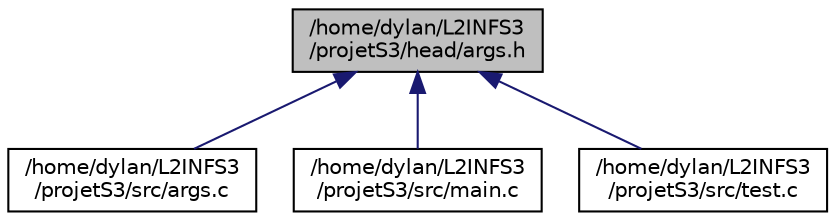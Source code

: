 digraph "/home/dylan/L2INFS3/projetS3/head/args.h"
{
  edge [fontname="Helvetica",fontsize="10",labelfontname="Helvetica",labelfontsize="10"];
  node [fontname="Helvetica",fontsize="10",shape=record];
  Node5 [label="/home/dylan/L2INFS3\l/projetS3/head/args.h",height=0.2,width=0.4,color="black", fillcolor="grey75", style="filled", fontcolor="black"];
  Node5 -> Node6 [dir="back",color="midnightblue",fontsize="10",style="solid",fontname="Helvetica"];
  Node6 [label="/home/dylan/L2INFS3\l/projetS3/src/args.c",height=0.2,width=0.4,color="black", fillcolor="white", style="filled",URL="$args_8c.html",tooltip="Définie les structures et fonctions de args.h. "];
  Node5 -> Node7 [dir="back",color="midnightblue",fontsize="10",style="solid",fontname="Helvetica"];
  Node7 [label="/home/dylan/L2INFS3\l/projetS3/src/main.c",height=0.2,width=0.4,color="black", fillcolor="white", style="filled",URL="$main_8c.html",tooltip="Fichier principal, générateur de l&#39;exécutable principal \"rev_party\" Il vérifie les arguments..."];
  Node5 -> Node8 [dir="back",color="midnightblue",fontsize="10",style="solid",fontname="Helvetica"];
  Node8 [label="/home/dylan/L2INFS3\l/projetS3/src/test.c",height=0.2,width=0.4,color="black", fillcolor="white", style="filled",URL="$test_8c.html",tooltip="Fichier de tests pour les fonctions programés. Il génère l&#39;exécutable \"test\". ..."];
}
